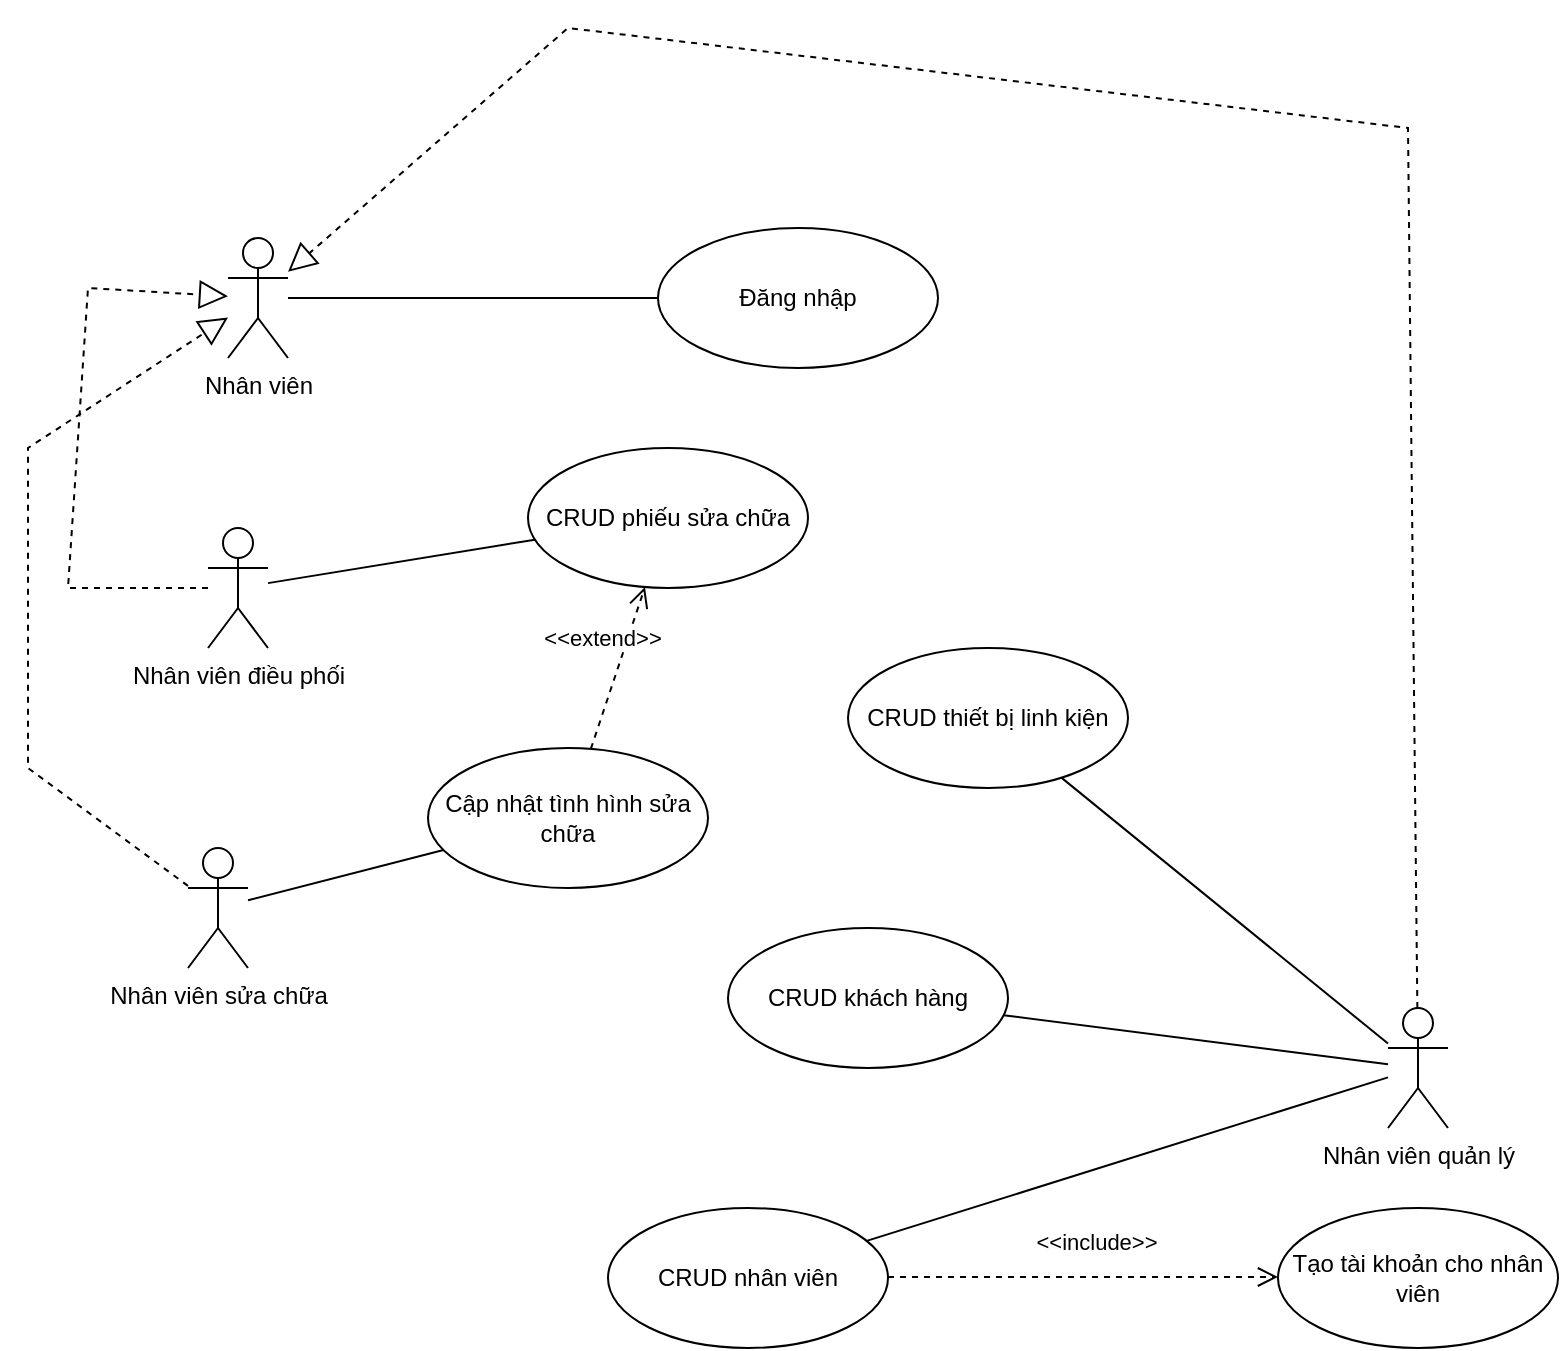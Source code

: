 <mxfile version="20.2.6" type="device" pages="2"><diagram id="eNeQI0sqdcTX2AfDUzS8" name="BPMN tổng quan"><mxGraphModel dx="1038" dy="539" grid="1" gridSize="10" guides="1" tooltips="1" connect="1" arrows="1" fold="1" page="1" pageScale="1" pageWidth="850" pageHeight="1100" math="0" shadow="0"><root><mxCell id="0"/><mxCell id="1" parent="0"/><mxCell id="nNbf-c_t2v71BiUcXOji-1" value="Nhân viên điều phối" style="shape=umlActor;verticalLabelPosition=bottom;verticalAlign=top;html=1;outlineConnect=0;" parent="1" vertex="1"><mxGeometry x="130" y="280" width="30" height="60" as="geometry"/></mxCell><mxCell id="nNbf-c_t2v71BiUcXOji-2" value="Nhân viên sửa chữa" style="shape=umlActor;verticalLabelPosition=bottom;verticalAlign=top;html=1;outlineConnect=0;" parent="1" vertex="1"><mxGeometry x="120" y="440" width="30" height="60" as="geometry"/></mxCell><mxCell id="nNbf-c_t2v71BiUcXOji-5" value="Nhân viên quản lý" style="shape=umlActor;verticalLabelPosition=bottom;verticalAlign=top;html=1;outlineConnect=0;" parent="1" vertex="1"><mxGeometry x="720" y="520" width="30" height="60" as="geometry"/></mxCell><mxCell id="nNbf-c_t2v71BiUcXOji-7" value="Đăng nhập" style="ellipse;whiteSpace=wrap;html=1;" parent="1" vertex="1"><mxGeometry x="355" y="130" width="140" height="70" as="geometry"/></mxCell><mxCell id="nNbf-c_t2v71BiUcXOji-9" value="CRUD phiếu sửa chữa" style="ellipse;whiteSpace=wrap;html=1;" parent="1" vertex="1"><mxGeometry x="290" y="240" width="140" height="70" as="geometry"/></mxCell><mxCell id="nNbf-c_t2v71BiUcXOji-10" value="Nhân viên" style="shape=umlActor;verticalLabelPosition=bottom;verticalAlign=top;html=1;outlineConnect=0;" parent="1" vertex="1"><mxGeometry x="140" y="135" width="30" height="60" as="geometry"/></mxCell><mxCell id="nNbf-c_t2v71BiUcXOji-11" value="CRUD thiết bị linh kiện" style="ellipse;whiteSpace=wrap;html=1;" parent="1" vertex="1"><mxGeometry x="450" y="340" width="140" height="70" as="geometry"/></mxCell><mxCell id="nNbf-c_t2v71BiUcXOji-12" value="Cập nhật tình hình sửa chữa" style="ellipse;whiteSpace=wrap;html=1;" parent="1" vertex="1"><mxGeometry x="240" y="390" width="140" height="70" as="geometry"/></mxCell><mxCell id="nNbf-c_t2v71BiUcXOji-13" value="CRUD khách hàng" style="ellipse;whiteSpace=wrap;html=1;" parent="1" vertex="1"><mxGeometry x="390" y="480" width="140" height="70" as="geometry"/></mxCell><mxCell id="nNbf-c_t2v71BiUcXOji-14" value="CRUD nhân viên" style="ellipse;whiteSpace=wrap;html=1;" parent="1" vertex="1"><mxGeometry x="330" y="620" width="140" height="70" as="geometry"/></mxCell><mxCell id="nNbf-c_t2v71BiUcXOji-15" value="Tạo tài khoản cho nhân viên" style="ellipse;whiteSpace=wrap;html=1;" parent="1" vertex="1"><mxGeometry x="665" y="620" width="140" height="70" as="geometry"/></mxCell><mxCell id="nNbf-c_t2v71BiUcXOji-17" value="" style="endArrow=none;html=1;rounded=0;" parent="1" source="nNbf-c_t2v71BiUcXOji-1" target="nNbf-c_t2v71BiUcXOji-9" edge="1"><mxGeometry width="50" height="50" relative="1" as="geometry"><mxPoint x="210" y="340" as="sourcePoint"/><mxPoint x="260" y="290" as="targetPoint"/></mxGeometry></mxCell><mxCell id="nNbf-c_t2v71BiUcXOji-18" value="&amp;lt;&amp;lt;extend&amp;gt;&amp;gt;" style="html=1;verticalAlign=bottom;endArrow=open;dashed=1;endSize=8;rounded=0;" parent="1" source="nNbf-c_t2v71BiUcXOji-12" target="nNbf-c_t2v71BiUcXOji-9" edge="1"><mxGeometry x="0.065" y="9" relative="1" as="geometry"><mxPoint x="499.959" y="528.859" as="sourcePoint"/><mxPoint x="693.552" y="496.007" as="targetPoint"/><mxPoint as="offset"/></mxGeometry></mxCell><mxCell id="nNbf-c_t2v71BiUcXOji-19" value="" style="endArrow=none;html=1;rounded=0;" parent="1" source="nNbf-c_t2v71BiUcXOji-10" target="nNbf-c_t2v71BiUcXOji-7" edge="1"><mxGeometry width="50" height="50" relative="1" as="geometry"><mxPoint x="170" y="317.558" as="sourcePoint"/><mxPoint x="303.439" y="295.836" as="targetPoint"/></mxGeometry></mxCell><mxCell id="nNbf-c_t2v71BiUcXOji-20" value="" style="endArrow=block;dashed=1;endFill=0;endSize=12;html=1;rounded=0;" parent="1" source="nNbf-c_t2v71BiUcXOji-5" target="nNbf-c_t2v71BiUcXOji-10" edge="1"><mxGeometry width="160" relative="1" as="geometry"><mxPoint x="640" y="130" as="sourcePoint"/><mxPoint x="230" y="60" as="targetPoint"/><Array as="points"><mxPoint x="730" y="80"/><mxPoint x="310" y="30"/></Array></mxGeometry></mxCell><mxCell id="nNbf-c_t2v71BiUcXOji-21" value="" style="endArrow=block;dashed=1;endFill=0;endSize=12;html=1;rounded=0;" parent="1" source="nNbf-c_t2v71BiUcXOji-1" target="nNbf-c_t2v71BiUcXOji-10" edge="1"><mxGeometry width="160" relative="1" as="geometry"><mxPoint x="10" y="250" as="sourcePoint"/><mxPoint x="170" y="250" as="targetPoint"/><Array as="points"><mxPoint x="60" y="310"/><mxPoint x="70" y="160"/></Array></mxGeometry></mxCell><mxCell id="nNbf-c_t2v71BiUcXOji-22" value="" style="endArrow=block;dashed=1;endFill=0;endSize=12;html=1;rounded=0;" parent="1" source="nNbf-c_t2v71BiUcXOji-2" target="nNbf-c_t2v71BiUcXOji-10" edge="1"><mxGeometry width="160" relative="1" as="geometry"><mxPoint x="100" y="420" as="sourcePoint"/><mxPoint x="10" y="240" as="targetPoint"/><Array as="points"><mxPoint x="40" y="400"/><mxPoint x="40" y="240"/></Array></mxGeometry></mxCell><mxCell id="nNbf-c_t2v71BiUcXOji-23" value="" style="endArrow=none;html=1;rounded=0;" parent="1" source="nNbf-c_t2v71BiUcXOji-2" target="nNbf-c_t2v71BiUcXOji-12" edge="1"><mxGeometry width="50" height="50" relative="1" as="geometry"><mxPoint x="170" y="317.558" as="sourcePoint"/><mxPoint x="303.439" y="295.836" as="targetPoint"/></mxGeometry></mxCell><mxCell id="nNbf-c_t2v71BiUcXOji-24" value="" style="endArrow=none;html=1;rounded=0;" parent="1" source="nNbf-c_t2v71BiUcXOji-14" target="nNbf-c_t2v71BiUcXOji-5" edge="1"><mxGeometry width="50" height="50" relative="1" as="geometry"><mxPoint x="570" y="615.133" as="sourcePoint"/><mxPoint x="667.75" y="589.997" as="targetPoint"/></mxGeometry></mxCell><mxCell id="nNbf-c_t2v71BiUcXOji-25" value="" style="endArrow=none;html=1;rounded=0;" parent="1" source="nNbf-c_t2v71BiUcXOji-5" target="nNbf-c_t2v71BiUcXOji-13" edge="1"><mxGeometry width="50" height="50" relative="1" as="geometry"><mxPoint x="170" y="486.143" as="sourcePoint"/><mxPoint x="267.75" y="461.007" as="targetPoint"/></mxGeometry></mxCell><mxCell id="nNbf-c_t2v71BiUcXOji-26" value="" style="endArrow=none;html=1;rounded=0;" parent="1" source="nNbf-c_t2v71BiUcXOji-11" target="nNbf-c_t2v71BiUcXOji-5" edge="1"><mxGeometry width="50" height="50" relative="1" as="geometry"><mxPoint x="180" y="496.143" as="sourcePoint"/><mxPoint x="277.75" y="471.007" as="targetPoint"/></mxGeometry></mxCell><mxCell id="cDE2mvW-gnnyf5CtMF_6-30" value="&amp;lt;&amp;lt;include&amp;gt;&amp;gt;" style="html=1;verticalAlign=bottom;endArrow=open;dashed=1;endSize=8;rounded=0;" parent="1" edge="1"><mxGeometry x="0.065" y="9" relative="1" as="geometry"><mxPoint x="470" y="654.5" as="sourcePoint"/><mxPoint x="665" y="654.5" as="targetPoint"/><mxPoint as="offset"/></mxGeometry></mxCell></root></mxGraphModel></diagram><diagram id="_EO-HCK_8MysPilMAufZ" name="Kiểm tra tình trạng xe"><mxGraphModel dx="1278" dy="641" grid="1" gridSize="10" guides="1" tooltips="1" connect="1" arrows="1" fold="1" page="1" pageScale="1" pageWidth="850" pageHeight="1100" math="0" shadow="0"><root><mxCell id="0"/><mxCell id="1" parent="0"/></root></mxGraphModel></diagram></mxfile>